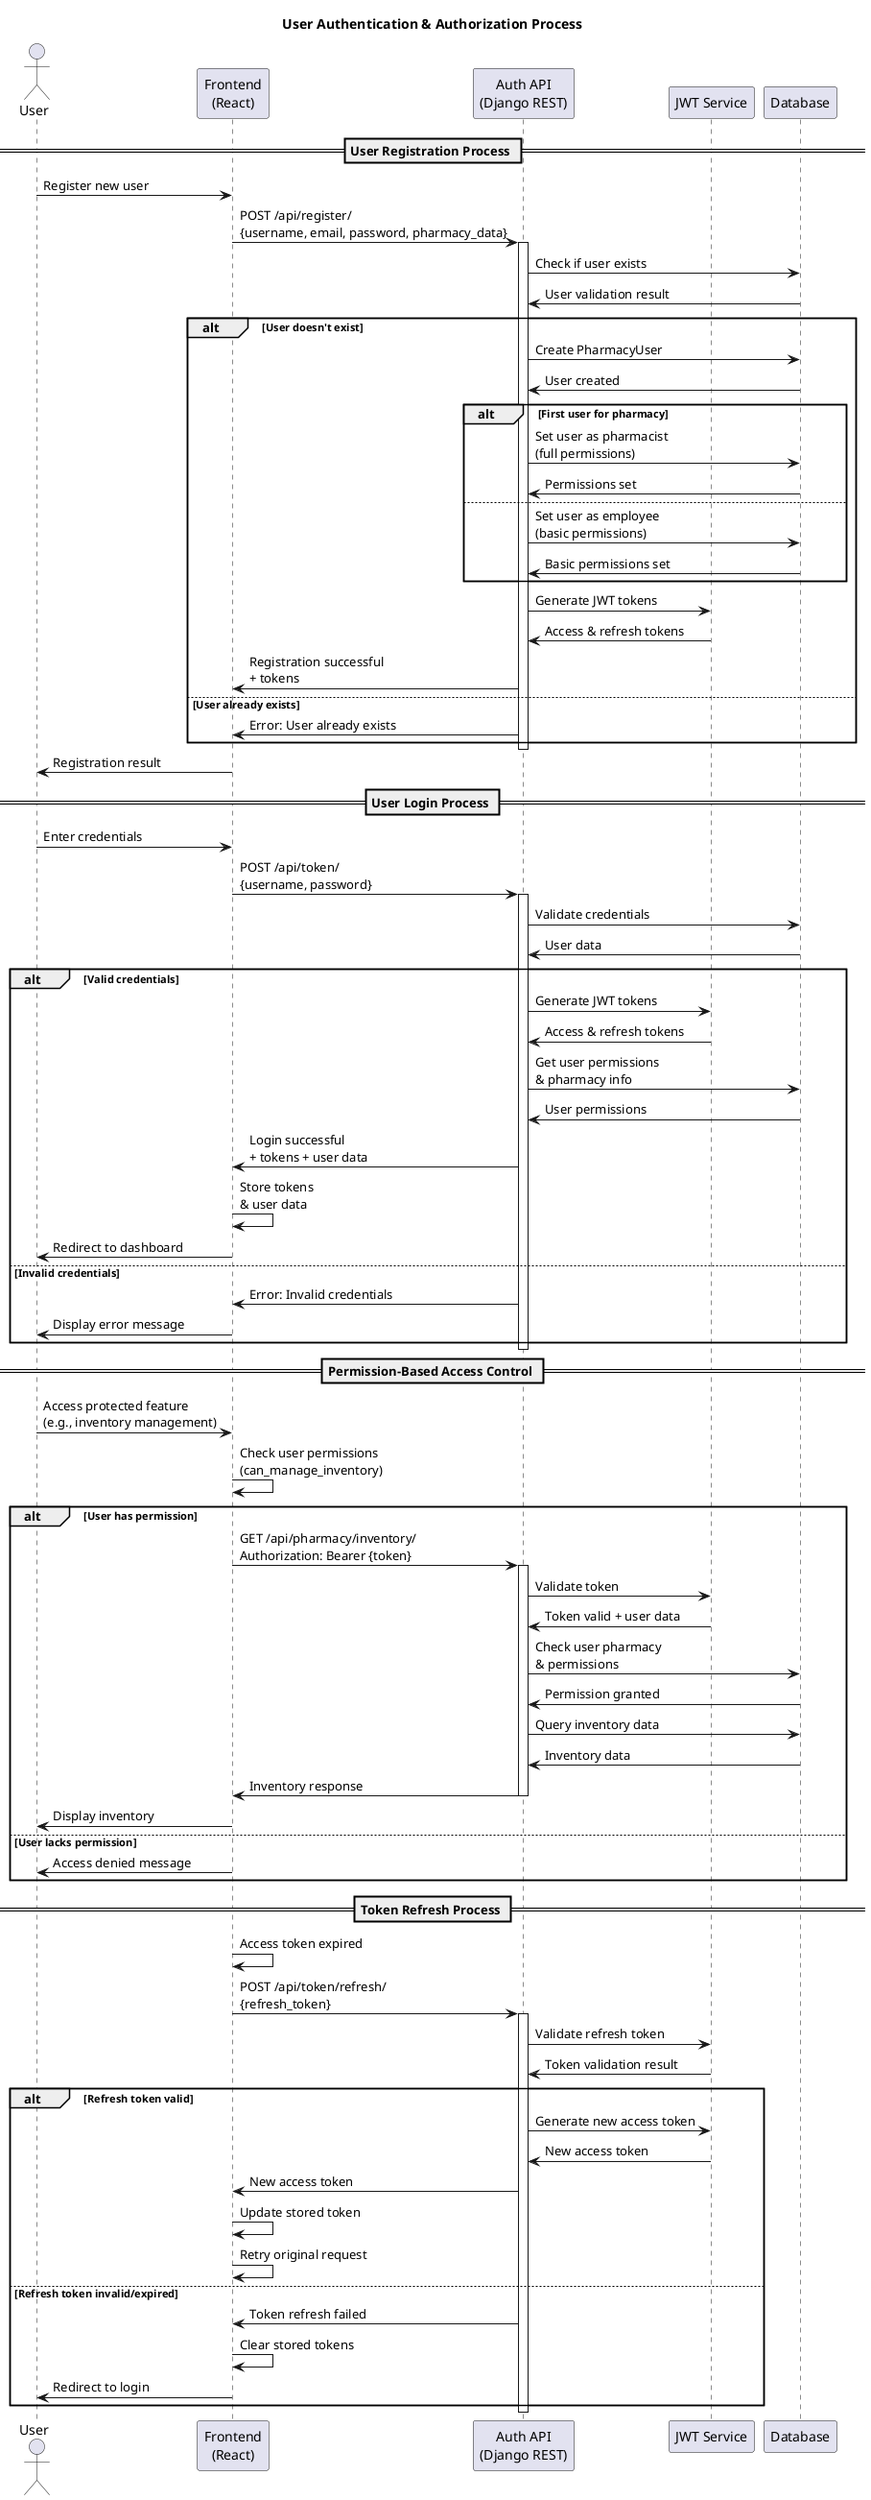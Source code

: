 @startuml Pharmacy Management System - User Authentication Sequence Diagram

title User Authentication & Authorization Process

actor "User" as User
participant "Frontend\n(React)" as Frontend
participant "Auth API\n(Django REST)" as AuthAPI
participant "JWT Service" as JWT
participant "Database" as DB

== User Registration Process ==

User -> Frontend: Register new user
Frontend -> AuthAPI: POST /api/register/\n{username, email, password, pharmacy_data}

activate AuthAPI
AuthAPI -> DB: Check if user exists
DB -> AuthAPI: User validation result

alt User doesn't exist
  AuthAPI -> DB: Create PharmacyUser
  DB -> AuthAPI: User created
  
  alt First user for pharmacy
    AuthAPI -> DB: Set user as pharmacist\n(full permissions)
    DB -> AuthAPI: Permissions set
  else
    AuthAPI -> DB: Set user as employee\n(basic permissions)
    DB -> AuthAPI: Basic permissions set
  end
  
  AuthAPI -> JWT: Generate JWT tokens
  JWT -> AuthAPI: Access & refresh tokens
  AuthAPI -> Frontend: Registration successful\n+ tokens
  
else User already exists
  AuthAPI -> Frontend: Error: User already exists
end

deactivate AuthAPI

Frontend -> User: Registration result

== User Login Process ==

User -> Frontend: Enter credentials
Frontend -> AuthAPI: POST /api/token/\n{username, password}

activate AuthAPI
AuthAPI -> DB: Validate credentials
DB -> AuthAPI: User data

alt Valid credentials
  AuthAPI -> JWT: Generate JWT tokens
  JWT -> AuthAPI: Access & refresh tokens
  
  AuthAPI -> DB: Get user permissions\n& pharmacy info
  DB -> AuthAPI: User permissions
  
  AuthAPI -> Frontend: Login successful\n+ tokens + user data
  Frontend -> Frontend: Store tokens\n& user data
  Frontend -> User: Redirect to dashboard
  
else Invalid credentials
  AuthAPI -> Frontend: Error: Invalid credentials
  Frontend -> User: Display error message
end

deactivate AuthAPI

== Permission-Based Access Control ==

User -> Frontend: Access protected feature\n(e.g., inventory management)
Frontend -> Frontend: Check user permissions\n(can_manage_inventory)

alt User has permission
  Frontend -> AuthAPI: GET /api/pharmacy/inventory/\nAuthorization: Bearer {token}
  
  activate AuthAPI
  AuthAPI -> JWT: Validate token
  JWT -> AuthAPI: Token valid + user data
  
  AuthAPI -> DB: Check user pharmacy\n& permissions
  DB -> AuthAPI: Permission granted
  
  AuthAPI -> DB: Query inventory data
  DB -> AuthAPI: Inventory data
  AuthAPI -> Frontend: Inventory response
  deactivate AuthAPI
  
  Frontend -> User: Display inventory
  
else User lacks permission
  Frontend -> User: Access denied message
end

== Token Refresh Process ==

Frontend -> Frontend: Access token expired
Frontend -> AuthAPI: POST /api/token/refresh/\n{refresh_token}

activate AuthAPI
AuthAPI -> JWT: Validate refresh token
JWT -> AuthAPI: Token validation result

alt Refresh token valid
  AuthAPI -> JWT: Generate new access token
  JWT -> AuthAPI: New access token
  AuthAPI -> Frontend: New access token
  Frontend -> Frontend: Update stored token
  Frontend -> Frontend: Retry original request
  
else Refresh token invalid/expired
  AuthAPI -> Frontend: Token refresh failed
  Frontend -> Frontend: Clear stored tokens
  Frontend -> User: Redirect to login
end

deactivate AuthAPI

@enduml
